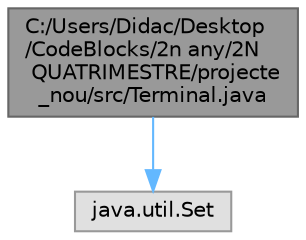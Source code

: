 digraph "C:/Users/Didac/Desktop/CodeBlocks/2n any/2N QUATRIMESTRE/projecte_nou/src/Terminal.java"
{
 // LATEX_PDF_SIZE
  bgcolor="transparent";
  edge [fontname=Helvetica,fontsize=10,labelfontname=Helvetica,labelfontsize=10];
  node [fontname=Helvetica,fontsize=10,shape=box,height=0.2,width=0.4];
  Node1 [id="Node000001",label="C:/Users/Didac/Desktop\l/CodeBlocks/2n any/2N\l QUATRIMESTRE/projecte\l_nou/src/Terminal.java",height=0.2,width=0.4,color="gray40", fillcolor="grey60", style="filled", fontcolor="black",tooltip="Fitxer que conté la classe Terminal."];
  Node1 -> Node2 [id="edge1_Node000001_Node000002",color="steelblue1",style="solid",tooltip=" "];
  Node2 [id="Node000002",label="java.util.Set",height=0.2,width=0.4,color="grey60", fillcolor="#E0E0E0", style="filled",tooltip=" "];
}
